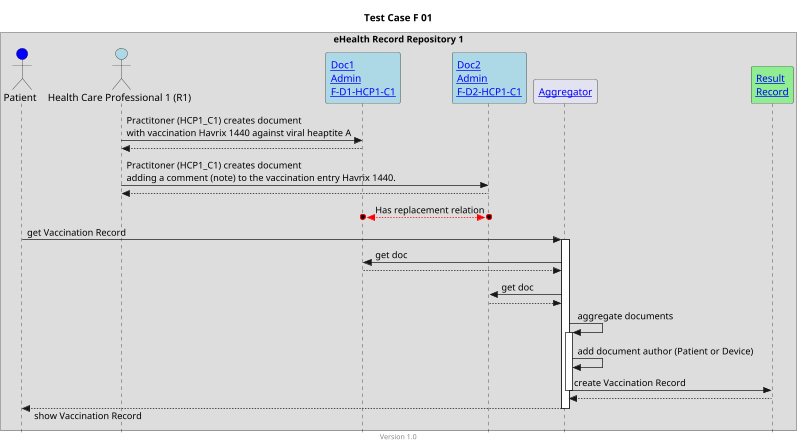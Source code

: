 @startuml
title Test Case F 01
footer Version 1.0
skinparam responseMessageBelowArrow true
skinparam style strictuml
scale max 800 width

box "eHealth Record Repository 1"
actor "Patient" as PAT #blue
actor "Health Care Professional 1 (R1)" as HCP1_C1 #lightblue
participant "[[Bundle-F-D1-HCP1-C1.html Doc1\nAdmin\nF-D1-HCP1-C1]]" as Doc1 #lightblue
participant "[[Bundle-F-D2-HCP1-C1.html Doc2\nAdmin\nF-D2-HCP1-C1]]" as Doc2 #lightblue
participant "[[aggregator.html Aggregator]]" as AGG
participant "[[Bundle-RDF01.html Result\nRecord\n]]" as RES #lightgreen
end box

HCP1_C1 -> Doc1: Practitoner (HCP1_C1) creates document\nwith vaccination Havrix 1440 against viral heaptite A
HCP1_C1 <-- Doc1

HCP1_C1 -> Doc2: Practitoner (HCP1_C1) creates document\nadding a comment (note) to the vaccination entry Havrix 1440.
HCP1_C1 <-- Doc2

Doc2 o<-[#red]->o Doc1: Has replacement relation

PAT -> AGG: get Vaccination Record
activate AGG

AGG -> Doc1: get doc
AGG <-- Doc1

AGG -> Doc2: get doc
AGG <-- Doc2
 
AGG -> AGG: aggregate documents 
activate AGG
AGG -> AGG: add document author (Patient or Device)
AGG -> RES: create Vaccination Record
deactivate AGG
AGG <-- RES

PAT <-- AGG: show Vaccination Record
deactivate AGG


@enduml
